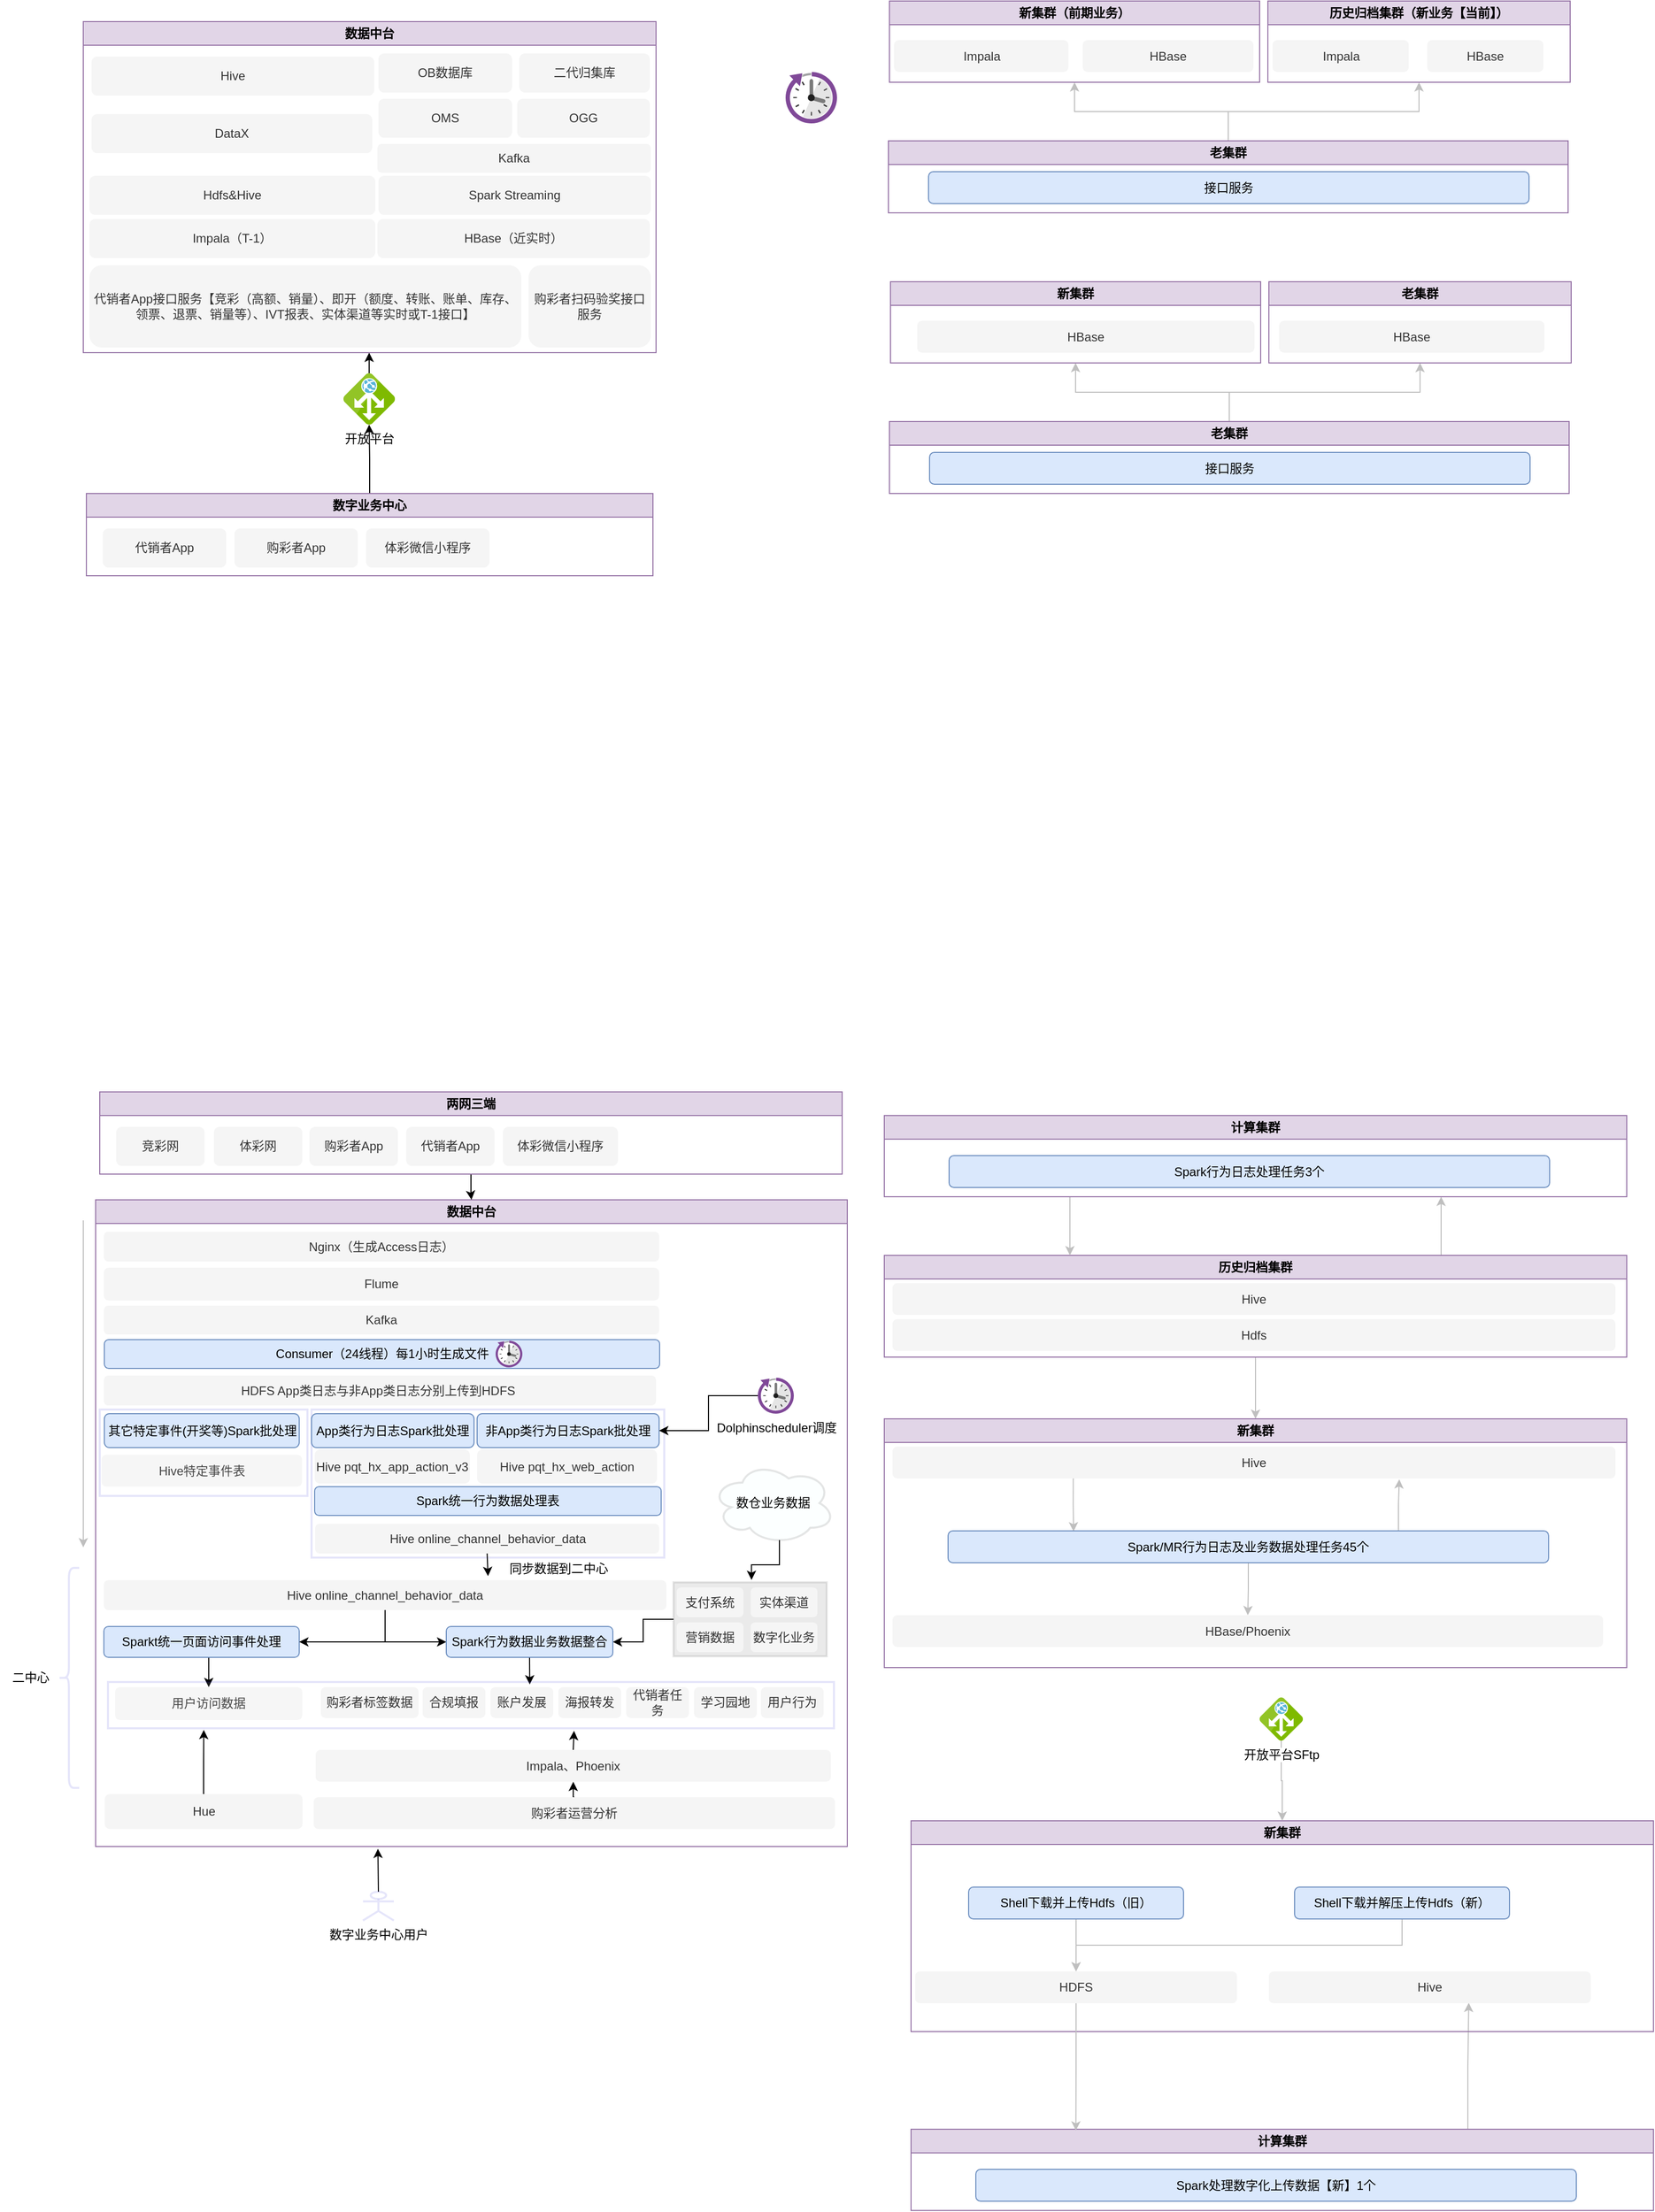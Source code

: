 <mxfile version="20.7.4" type="github">
  <diagram id="_Wh75MOUyomlOcFxmmUr" name="Page-1">
    <mxGraphModel dx="2062" dy="686" grid="0" gridSize="10" guides="1" tooltips="1" connect="1" arrows="1" fold="1" page="1" pageScale="1" pageWidth="827" pageHeight="1169" math="0" shadow="0">
      <root>
        <mxCell id="0" />
        <mxCell id="1" parent="0" />
        <mxCell id="vj4wjHJe30s7SKWgsXGc-9" style="edgeStyle=orthogonalEdgeStyle;rounded=0;orthogonalLoop=1;jettySize=auto;html=1;entryX=0.5;entryY=1;entryDx=0;entryDy=0;" edge="1" parent="1" source="vj4wjHJe30s7SKWgsXGc-1" target="vj4wjHJe30s7SKWgsXGc-6">
          <mxGeometry relative="1" as="geometry" />
        </mxCell>
        <mxCell id="vj4wjHJe30s7SKWgsXGc-1" value="开放平台" style="sketch=0;aspect=fixed;html=1;points=[];align=center;image;fontSize=12;image=img/lib/mscae/Application_Gateway.svg;" vertex="1" parent="1">
          <mxGeometry x="328" y="497" width="50" height="50" as="geometry" />
        </mxCell>
        <mxCell id="vj4wjHJe30s7SKWgsXGc-2" value="" style="sketch=0;aspect=fixed;html=1;points=[];align=center;image;fontSize=12;image=img/lib/mscae/Reservations.svg;" vertex="1" parent="1">
          <mxGeometry x="758" y="204" width="50" height="50" as="geometry" />
        </mxCell>
        <mxCell id="vj4wjHJe30s7SKWgsXGc-5" style="edgeStyle=orthogonalEdgeStyle;rounded=0;orthogonalLoop=1;jettySize=auto;html=1;exitX=0.5;exitY=0;exitDx=0;exitDy=0;" edge="1" parent="1" source="vj4wjHJe30s7SKWgsXGc-3" target="vj4wjHJe30s7SKWgsXGc-1">
          <mxGeometry relative="1" as="geometry">
            <mxPoint x="338.8" y="554.4" as="targetPoint" />
          </mxGeometry>
        </mxCell>
        <mxCell id="vj4wjHJe30s7SKWgsXGc-3" value="数字业务中心" style="swimlane;whiteSpace=wrap;html=1;container=0;fillColor=#e1d5e7;strokeColor=#9673a6;" vertex="1" parent="1">
          <mxGeometry x="78" y="614" width="551" height="80" as="geometry" />
        </mxCell>
        <mxCell id="vj4wjHJe30s7SKWgsXGc-4" value="代销者App" style="rounded=1;whiteSpace=wrap;html=1;strokeColor=none;fillColor=#f5f5f5;fontColor=#333333;" vertex="1" parent="vj4wjHJe30s7SKWgsXGc-3">
          <mxGeometry x="16" y="34" width="120" height="38" as="geometry" />
        </mxCell>
        <mxCell id="vj4wjHJe30s7SKWgsXGc-144" value="购彩者App" style="rounded=1;whiteSpace=wrap;html=1;strokeColor=none;fillColor=#f5f5f5;fontColor=#333333;" vertex="1" parent="vj4wjHJe30s7SKWgsXGc-3">
          <mxGeometry x="144" y="34" width="120" height="38" as="geometry" />
        </mxCell>
        <mxCell id="vj4wjHJe30s7SKWgsXGc-145" value="体彩微信小程序" style="rounded=1;whiteSpace=wrap;html=1;strokeColor=none;fillColor=#f5f5f5;fontColor=#333333;" vertex="1" parent="vj4wjHJe30s7SKWgsXGc-3">
          <mxGeometry x="272" y="34" width="120" height="38" as="geometry" />
        </mxCell>
        <mxCell id="vj4wjHJe30s7SKWgsXGc-6" value="数据中台" style="swimlane;whiteSpace=wrap;html=1;container=0;fillColor=#e1d5e7;strokeColor=#9673a6;" vertex="1" parent="1">
          <mxGeometry x="75" y="155" width="557" height="322" as="geometry" />
        </mxCell>
        <mxCell id="vj4wjHJe30s7SKWgsXGc-7" value="Hive" style="rounded=1;whiteSpace=wrap;html=1;strokeColor=none;fillColor=#f5f5f5;fontColor=#333333;" vertex="1" parent="vj4wjHJe30s7SKWgsXGc-6">
          <mxGeometry x="8" y="34" width="275" height="38" as="geometry" />
        </mxCell>
        <mxCell id="vj4wjHJe30s7SKWgsXGc-8" value="代销者App接口服务【&lt;span&gt;竞彩（高额、销量）、即开（额度、转账、账单、库存、领票、退票、销量等）、&lt;/span&gt;&lt;span lang=&quot;EN-US&quot;&gt;IVT&lt;/span&gt;&lt;span&gt;报表、实体渠道等实时或&lt;/span&gt;&lt;span lang=&quot;EN-US&quot;&gt;T-1&lt;/span&gt;&lt;span&gt;接口】&lt;/span&gt;" style="rounded=1;whiteSpace=wrap;html=1;strokeColor=none;fillColor=#f5f5f5;fontColor=#333333;" vertex="1" parent="vj4wjHJe30s7SKWgsXGc-6">
          <mxGeometry x="6" y="237" width="420" height="80" as="geometry" />
        </mxCell>
        <mxCell id="vj4wjHJe30s7SKWgsXGc-10" value="Impala（T-1）" style="rounded=1;whiteSpace=wrap;html=1;strokeColor=none;fillColor=#f5f5f5;fontColor=#333333;" vertex="1" parent="vj4wjHJe30s7SKWgsXGc-6">
          <mxGeometry x="6" y="192" width="278" height="38" as="geometry" />
        </mxCell>
        <mxCell id="vj4wjHJe30s7SKWgsXGc-11" value="HBase（近实时）" style="rounded=1;whiteSpace=wrap;html=1;strokeColor=none;fillColor=#f5f5f5;fontColor=#333333;" vertex="1" parent="vj4wjHJe30s7SKWgsXGc-6">
          <mxGeometry x="286" y="192" width="265" height="38" as="geometry" />
        </mxCell>
        <mxCell id="vj4wjHJe30s7SKWgsXGc-12" value="OB数据库" style="rounded=1;whiteSpace=wrap;html=1;strokeColor=none;fillColor=#f5f5f5;fontColor=#333333;" vertex="1" parent="vj4wjHJe30s7SKWgsXGc-6">
          <mxGeometry x="287" y="31" width="130" height="38" as="geometry" />
        </mxCell>
        <mxCell id="vj4wjHJe30s7SKWgsXGc-13" value="二代归集库" style="rounded=1;whiteSpace=wrap;html=1;strokeColor=none;fillColor=#f5f5f5;fontColor=#333333;" vertex="1" parent="vj4wjHJe30s7SKWgsXGc-6">
          <mxGeometry x="424" y="31" width="127" height="38" as="geometry" />
        </mxCell>
        <mxCell id="vj4wjHJe30s7SKWgsXGc-14" value="OMS" style="rounded=1;whiteSpace=wrap;html=1;strokeColor=none;fillColor=#f5f5f5;fontColor=#333333;" vertex="1" parent="vj4wjHJe30s7SKWgsXGc-6">
          <mxGeometry x="287" y="75" width="130" height="38" as="geometry" />
        </mxCell>
        <mxCell id="vj4wjHJe30s7SKWgsXGc-15" value="OGG" style="rounded=1;whiteSpace=wrap;html=1;strokeColor=none;fillColor=#f5f5f5;fontColor=#333333;" vertex="1" parent="vj4wjHJe30s7SKWgsXGc-6">
          <mxGeometry x="422" y="75" width="129" height="38" as="geometry" />
        </mxCell>
        <mxCell id="vj4wjHJe30s7SKWgsXGc-16" value="Kafka" style="rounded=1;whiteSpace=wrap;html=1;strokeColor=none;fillColor=#f5f5f5;fontColor=#333333;" vertex="1" parent="vj4wjHJe30s7SKWgsXGc-6">
          <mxGeometry x="286" y="119" width="266" height="28" as="geometry" />
        </mxCell>
        <mxCell id="vj4wjHJe30s7SKWgsXGc-17" value="Spark Streaming" style="rounded=1;whiteSpace=wrap;html=1;strokeColor=none;fillColor=#f5f5f5;fontColor=#333333;" vertex="1" parent="vj4wjHJe30s7SKWgsXGc-6">
          <mxGeometry x="287" y="150" width="265" height="38" as="geometry" />
        </mxCell>
        <mxCell id="vj4wjHJe30s7SKWgsXGc-18" value="Hdfs&amp;amp;Hive" style="rounded=1;whiteSpace=wrap;html=1;strokeColor=none;fillColor=#f5f5f5;fontColor=#333333;" vertex="1" parent="vj4wjHJe30s7SKWgsXGc-6">
          <mxGeometry x="6" y="150" width="278" height="38" as="geometry" />
        </mxCell>
        <mxCell id="vj4wjHJe30s7SKWgsXGc-19" value="DataX" style="rounded=1;whiteSpace=wrap;html=1;strokeColor=none;fillColor=#f5f5f5;fontColor=#333333;" vertex="1" parent="vj4wjHJe30s7SKWgsXGc-6">
          <mxGeometry x="8" y="90" width="273" height="38" as="geometry" />
        </mxCell>
        <mxCell id="vj4wjHJe30s7SKWgsXGc-143" value="购彩者扫码验奖接口服务" style="rounded=1;whiteSpace=wrap;html=1;strokeColor=none;fillColor=#f5f5f5;fontColor=#333333;" vertex="1" parent="vj4wjHJe30s7SKWgsXGc-6">
          <mxGeometry x="433" y="237" width="119" height="80" as="geometry" />
        </mxCell>
        <mxCell id="vj4wjHJe30s7SKWgsXGc-26" value="数据中台" style="swimlane;whiteSpace=wrap;html=1;container=0;fillColor=#e1d5e7;strokeColor=#9673a6;" vertex="1" parent="1">
          <mxGeometry x="87" y="1301" width="731" height="629" as="geometry" />
        </mxCell>
        <mxCell id="vj4wjHJe30s7SKWgsXGc-27" value="Nginx（生成Access日志）" style="rounded=1;whiteSpace=wrap;html=1;strokeColor=none;fillColor=#f5f5f5;fontColor=#333333;" vertex="1" parent="vj4wjHJe30s7SKWgsXGc-26">
          <mxGeometry x="8" y="31" width="540" height="29" as="geometry" />
        </mxCell>
        <mxCell id="vj4wjHJe30s7SKWgsXGc-114" style="edgeStyle=orthogonalEdgeStyle;rounded=0;orthogonalLoop=1;jettySize=auto;html=1;exitX=0.5;exitY=1;exitDx=0;exitDy=0;entryX=0.5;entryY=0;entryDx=0;entryDy=0;" edge="1" parent="vj4wjHJe30s7SKWgsXGc-26" source="vj4wjHJe30s7SKWgsXGc-28" target="vj4wjHJe30s7SKWgsXGc-70">
          <mxGeometry relative="1" as="geometry" />
        </mxCell>
        <mxCell id="vj4wjHJe30s7SKWgsXGc-28" value="Sparkt统一页面访问事件处理" style="rounded=1;whiteSpace=wrap;html=1;strokeColor=#6c8ebf;fillColor=#dae8fc;" vertex="1" parent="vj4wjHJe30s7SKWgsXGc-26">
          <mxGeometry x="8" y="415" width="190" height="30" as="geometry" />
        </mxCell>
        <mxCell id="vj4wjHJe30s7SKWgsXGc-29" value="Hive特定事件表" style="rounded=1;whiteSpace=wrap;html=1;strokeColor=none;fillColor=#f5f5f5;fontColor=#333333;" vertex="1" parent="vj4wjHJe30s7SKWgsXGc-26">
          <mxGeometry x="5.75" y="248" width="195" height="31" as="geometry" />
        </mxCell>
        <mxCell id="vj4wjHJe30s7SKWgsXGc-103" style="edgeStyle=orthogonalEdgeStyle;rounded=0;orthogonalLoop=1;jettySize=auto;html=1;entryX=1;entryY=0.5;entryDx=0;entryDy=0;" edge="1" parent="vj4wjHJe30s7SKWgsXGc-26" source="vj4wjHJe30s7SKWgsXGc-30" target="vj4wjHJe30s7SKWgsXGc-28">
          <mxGeometry relative="1" as="geometry" />
        </mxCell>
        <mxCell id="vj4wjHJe30s7SKWgsXGc-104" style="edgeStyle=orthogonalEdgeStyle;rounded=0;orthogonalLoop=1;jettySize=auto;html=1;exitX=0.5;exitY=1;exitDx=0;exitDy=0;entryX=0;entryY=0.5;entryDx=0;entryDy=0;" edge="1" parent="vj4wjHJe30s7SKWgsXGc-26" source="vj4wjHJe30s7SKWgsXGc-30" target="vj4wjHJe30s7SKWgsXGc-102">
          <mxGeometry relative="1" as="geometry" />
        </mxCell>
        <mxCell id="vj4wjHJe30s7SKWgsXGc-30" value="Hive online_channel_behavior_data" style="rounded=1;whiteSpace=wrap;html=1;strokeColor=none;fillColor=#f5f5f5;fontColor=#333333;" vertex="1" parent="vj4wjHJe30s7SKWgsXGc-26">
          <mxGeometry x="8" y="370" width="547" height="29" as="geometry" />
        </mxCell>
        <mxCell id="vj4wjHJe30s7SKWgsXGc-35" value="Kafka" style="rounded=1;whiteSpace=wrap;html=1;strokeColor=none;fillColor=#f5f5f5;fontColor=#333333;" vertex="1" parent="vj4wjHJe30s7SKWgsXGc-26">
          <mxGeometry x="8" y="103" width="540" height="28" as="geometry" />
        </mxCell>
        <mxCell id="vj4wjHJe30s7SKWgsXGc-60" value="" style="verticalLabelPosition=bottom;verticalAlign=top;html=1;shape=mxgraph.basic.rect;fillColor2=none;strokeWidth=2;size=20;indent=5;strokeColor=#0000CC;opacity=10;" vertex="1" parent="vj4wjHJe30s7SKWgsXGc-26">
          <mxGeometry x="210" y="204" width="343" height="144" as="geometry" />
        </mxCell>
        <mxCell id="vj4wjHJe30s7SKWgsXGc-36" value="App类行为日志Spark批处理" style="rounded=1;whiteSpace=wrap;html=1;strokeColor=#6c8ebf;fillColor=#dae8fc;" vertex="1" parent="vj4wjHJe30s7SKWgsXGc-26">
          <mxGeometry x="210" y="208" width="158" height="33" as="geometry" />
        </mxCell>
        <mxCell id="vj4wjHJe30s7SKWgsXGc-37" value="HDFS App类日志与非App类日志分别上传到HDFS&amp;nbsp;" style="rounded=1;whiteSpace=wrap;html=1;strokeColor=none;fillColor=#f5f5f5;fontColor=#333333;" vertex="1" parent="vj4wjHJe30s7SKWgsXGc-26">
          <mxGeometry x="8" y="171" width="537" height="29" as="geometry" />
        </mxCell>
        <mxCell id="vj4wjHJe30s7SKWgsXGc-46" value="Flume" style="rounded=1;whiteSpace=wrap;html=1;strokeColor=none;fillColor=#f5f5f5;fontColor=#333333;" vertex="1" parent="vj4wjHJe30s7SKWgsXGc-26">
          <mxGeometry x="8" y="66" width="540" height="32" as="geometry" />
        </mxCell>
        <mxCell id="vj4wjHJe30s7SKWgsXGc-47" value="Consumer（24线程）每1小时生成文件" style="rounded=1;whiteSpace=wrap;html=1;strokeColor=#6c8ebf;fillColor=#dae8fc;" vertex="1" parent="vj4wjHJe30s7SKWgsXGc-26">
          <mxGeometry x="8.5" y="136" width="540" height="28" as="geometry" />
        </mxCell>
        <mxCell id="vj4wjHJe30s7SKWgsXGc-20" value="" style="sketch=0;aspect=fixed;html=1;points=[];align=center;image;fontSize=12;image=img/lib/mscae/Reservations.svg;" vertex="1" parent="vj4wjHJe30s7SKWgsXGc-26">
          <mxGeometry x="389" y="137" width="26" height="26" as="geometry" />
        </mxCell>
        <mxCell id="vj4wjHJe30s7SKWgsXGc-48" value="非App类行为日志Spark批处理" style="rounded=1;whiteSpace=wrap;html=1;strokeColor=#6c8ebf;fillColor=#dae8fc;" vertex="1" parent="vj4wjHJe30s7SKWgsXGc-26">
          <mxGeometry x="371" y="208" width="177" height="33" as="geometry" />
        </mxCell>
        <mxCell id="vj4wjHJe30s7SKWgsXGc-59" value="" style="verticalLabelPosition=bottom;verticalAlign=top;html=1;shape=mxgraph.basic.rect;fillColor2=none;strokeWidth=2;size=20;indent=5;strokeColor=#0000CC;opacity=10;" vertex="1" parent="vj4wjHJe30s7SKWgsXGc-26">
          <mxGeometry x="4" y="204" width="202" height="84" as="geometry" />
        </mxCell>
        <mxCell id="vj4wjHJe30s7SKWgsXGc-56" value="其它特定事件(开奖等)Spark批处理" style="rounded=1;whiteSpace=wrap;html=1;strokeColor=#6c8ebf;fillColor=#dae8fc;" vertex="1" parent="vj4wjHJe30s7SKWgsXGc-26">
          <mxGeometry x="8.5" y="208" width="189.5" height="33" as="geometry" />
        </mxCell>
        <mxCell id="vj4wjHJe30s7SKWgsXGc-57" value="Spark统一行为数据处理表" style="rounded=1;whiteSpace=wrap;html=1;strokeColor=#6c8ebf;fillColor=#dae8fc;" vertex="1" parent="vj4wjHJe30s7SKWgsXGc-26">
          <mxGeometry x="213" y="279" width="337" height="28" as="geometry" />
        </mxCell>
        <mxCell id="vj4wjHJe30s7SKWgsXGc-63" value="Hive pqt_hx_app_action_v3" style="rounded=1;whiteSpace=wrap;html=1;strokeColor=none;fillColor=#f5f5f5;fontColor=#333333;" vertex="1" parent="vj4wjHJe30s7SKWgsXGc-26">
          <mxGeometry x="213" y="243" width="151" height="33" as="geometry" />
        </mxCell>
        <mxCell id="vj4wjHJe30s7SKWgsXGc-64" value="Hive pqt_hx_web_action" style="rounded=1;whiteSpace=wrap;html=1;strokeColor=none;fillColor=#f5f5f5;fontColor=#333333;" vertex="1" parent="vj4wjHJe30s7SKWgsXGc-26">
          <mxGeometry x="371" y="243" width="175" height="33" as="geometry" />
        </mxCell>
        <mxCell id="vj4wjHJe30s7SKWgsXGc-68" style="edgeStyle=orthogonalEdgeStyle;rounded=0;orthogonalLoop=1;jettySize=auto;html=1;exitX=0.5;exitY=1;exitDx=0;exitDy=0;entryX=0.683;entryY=-0.14;entryDx=0;entryDy=0;entryPerimeter=0;" edge="1" parent="vj4wjHJe30s7SKWgsXGc-26" source="vj4wjHJe30s7SKWgsXGc-65" target="vj4wjHJe30s7SKWgsXGc-30">
          <mxGeometry relative="1" as="geometry" />
        </mxCell>
        <mxCell id="vj4wjHJe30s7SKWgsXGc-65" value="Hive online_channel_behavior_data" style="rounded=1;whiteSpace=wrap;html=1;strokeColor=none;fillColor=#f5f5f5;fontColor=#333333;" vertex="1" parent="vj4wjHJe30s7SKWgsXGc-26">
          <mxGeometry x="213.5" y="315" width="334.5" height="29" as="geometry" />
        </mxCell>
        <mxCell id="vj4wjHJe30s7SKWgsXGc-52" value="Dolphinscheduler调度" style="sketch=0;aspect=fixed;html=1;points=[];align=center;image;fontSize=12;image=img/lib/mscae/Reservations.svg;strokeColor=default;" vertex="1" parent="vj4wjHJe30s7SKWgsXGc-26">
          <mxGeometry x="644" y="173" width="35" height="35" as="geometry" />
        </mxCell>
        <mxCell id="vj4wjHJe30s7SKWgsXGc-54" value="" style="edgeStyle=orthogonalEdgeStyle;rounded=0;orthogonalLoop=1;jettySize=auto;html=1;" edge="1" parent="vj4wjHJe30s7SKWgsXGc-26" source="vj4wjHJe30s7SKWgsXGc-52" target="vj4wjHJe30s7SKWgsXGc-48">
          <mxGeometry relative="1" as="geometry" />
        </mxCell>
        <mxCell id="vj4wjHJe30s7SKWgsXGc-69" value="同步数据到二中心" style="text;html=1;strokeColor=none;fillColor=none;align=center;verticalAlign=middle;whiteSpace=wrap;rounded=0;strokeWidth=2;opacity=10;" vertex="1" parent="vj4wjHJe30s7SKWgsXGc-26">
          <mxGeometry x="389" y="344" width="123" height="30" as="geometry" />
        </mxCell>
        <mxCell id="vj4wjHJe30s7SKWgsXGc-70" value="用户访问数据" style="rounded=1;whiteSpace=wrap;html=1;strokeColor=none;fillColor=#f5f5f5;fontColor=#333333;" vertex="1" parent="vj4wjHJe30s7SKWgsXGc-26">
          <mxGeometry x="19" y="474" width="182" height="32" as="geometry" />
        </mxCell>
        <mxCell id="vj4wjHJe30s7SKWgsXGc-105" value="" style="edgeStyle=orthogonalEdgeStyle;rounded=0;orthogonalLoop=1;jettySize=auto;html=1;" edge="1" parent="vj4wjHJe30s7SKWgsXGc-26" source="vj4wjHJe30s7SKWgsXGc-71" target="vj4wjHJe30s7SKWgsXGc-102">
          <mxGeometry relative="1" as="geometry" />
        </mxCell>
        <mxCell id="vj4wjHJe30s7SKWgsXGc-71" value="" style="verticalLabelPosition=bottom;verticalAlign=top;html=1;shape=mxgraph.basic.rect;fillColor2=none;strokeWidth=2;size=20;indent=5;strokeColor=#1A1A1A;opacity=10;fillColor=#333333;" vertex="1" parent="vj4wjHJe30s7SKWgsXGc-26">
          <mxGeometry x="562" y="372" width="149" height="72" as="geometry" />
        </mxCell>
        <mxCell id="vj4wjHJe30s7SKWgsXGc-72" value="支付系统" style="rounded=1;whiteSpace=wrap;html=1;strokeColor=none;fillColor=#f5f5f5;fontColor=#333333;" vertex="1" parent="vj4wjHJe30s7SKWgsXGc-26">
          <mxGeometry x="565" y="377" width="65" height="29" as="geometry" />
        </mxCell>
        <mxCell id="vj4wjHJe30s7SKWgsXGc-99" value="实体渠道" style="rounded=1;whiteSpace=wrap;html=1;strokeColor=none;fillColor=#f5f5f5;fontColor=#333333;" vertex="1" parent="vj4wjHJe30s7SKWgsXGc-26">
          <mxGeometry x="637" y="377" width="65" height="29" as="geometry" />
        </mxCell>
        <mxCell id="vj4wjHJe30s7SKWgsXGc-100" value="营销数据" style="rounded=1;whiteSpace=wrap;html=1;strokeColor=none;fillColor=#f5f5f5;fontColor=#333333;" vertex="1" parent="vj4wjHJe30s7SKWgsXGc-26">
          <mxGeometry x="565" y="411" width="65" height="29" as="geometry" />
        </mxCell>
        <mxCell id="vj4wjHJe30s7SKWgsXGc-101" value="数字化业务" style="rounded=1;whiteSpace=wrap;html=1;strokeColor=none;fillColor=#f5f5f5;fontColor=#333333;" vertex="1" parent="vj4wjHJe30s7SKWgsXGc-26">
          <mxGeometry x="637" y="411" width="65" height="29" as="geometry" />
        </mxCell>
        <mxCell id="vj4wjHJe30s7SKWgsXGc-146" style="edgeStyle=orthogonalEdgeStyle;rounded=0;orthogonalLoop=1;jettySize=auto;html=1;exitX=0.5;exitY=1;exitDx=0;exitDy=0;entryX=0.581;entryY=0.052;entryDx=0;entryDy=0;entryPerimeter=0;" edge="1" parent="vj4wjHJe30s7SKWgsXGc-26" source="vj4wjHJe30s7SKWgsXGc-102" target="vj4wjHJe30s7SKWgsXGc-106">
          <mxGeometry relative="1" as="geometry" />
        </mxCell>
        <mxCell id="vj4wjHJe30s7SKWgsXGc-102" value="Spark行为数据业务数据整合" style="rounded=1;whiteSpace=wrap;html=1;strokeColor=#6c8ebf;fillColor=#dae8fc;" vertex="1" parent="vj4wjHJe30s7SKWgsXGc-26">
          <mxGeometry x="341" y="415" width="162" height="30" as="geometry" />
        </mxCell>
        <mxCell id="vj4wjHJe30s7SKWgsXGc-106" value="" style="verticalLabelPosition=bottom;verticalAlign=top;html=1;shape=mxgraph.basic.rect;fillColor2=none;strokeWidth=2;size=20;indent=5;strokeColor=#0000CC;opacity=10;" vertex="1" parent="vj4wjHJe30s7SKWgsXGc-26">
          <mxGeometry x="12" y="469" width="706" height="45" as="geometry" />
        </mxCell>
        <mxCell id="vj4wjHJe30s7SKWgsXGc-108" value="购彩者标签数据" style="rounded=1;whiteSpace=wrap;html=1;strokeColor=none;fillColor=#f5f5f5;fontColor=#333333;" vertex="1" parent="vj4wjHJe30s7SKWgsXGc-26">
          <mxGeometry x="219" y="474" width="95" height="30" as="geometry" />
        </mxCell>
        <mxCell id="vj4wjHJe30s7SKWgsXGc-109" value="合规填报" style="rounded=1;whiteSpace=wrap;html=1;strokeColor=none;fillColor=#f5f5f5;fontColor=#333333;" vertex="1" parent="vj4wjHJe30s7SKWgsXGc-26">
          <mxGeometry x="318" y="474" width="61" height="30" as="geometry" />
        </mxCell>
        <mxCell id="vj4wjHJe30s7SKWgsXGc-110" value="账户发展" style="rounded=1;whiteSpace=wrap;html=1;strokeColor=none;fillColor=#f5f5f5;fontColor=#333333;" vertex="1" parent="vj4wjHJe30s7SKWgsXGc-26">
          <mxGeometry x="384" y="474" width="61" height="30" as="geometry" />
        </mxCell>
        <mxCell id="vj4wjHJe30s7SKWgsXGc-111" value="海报转发" style="rounded=1;whiteSpace=wrap;html=1;strokeColor=none;fillColor=#f5f5f5;fontColor=#333333;" vertex="1" parent="vj4wjHJe30s7SKWgsXGc-26">
          <mxGeometry x="450" y="474" width="61" height="30" as="geometry" />
        </mxCell>
        <mxCell id="vj4wjHJe30s7SKWgsXGc-112" value="代销者任务" style="rounded=1;whiteSpace=wrap;html=1;strokeColor=none;fillColor=#f5f5f5;fontColor=#333333;" vertex="1" parent="vj4wjHJe30s7SKWgsXGc-26">
          <mxGeometry x="516" y="474" width="61" height="30" as="geometry" />
        </mxCell>
        <mxCell id="vj4wjHJe30s7SKWgsXGc-113" value="学习园地" style="rounded=1;whiteSpace=wrap;html=1;strokeColor=none;fillColor=#f5f5f5;fontColor=#333333;" vertex="1" parent="vj4wjHJe30s7SKWgsXGc-26">
          <mxGeometry x="582" y="474" width="61" height="30" as="geometry" />
        </mxCell>
        <mxCell id="vj4wjHJe30s7SKWgsXGc-150" style="edgeStyle=orthogonalEdgeStyle;rounded=0;orthogonalLoop=1;jettySize=auto;html=1;exitX=0.5;exitY=0;exitDx=0;exitDy=0;entryX=0.132;entryY=1.035;entryDx=0;entryDy=0;entryPerimeter=0;" edge="1" parent="vj4wjHJe30s7SKWgsXGc-26" source="vj4wjHJe30s7SKWgsXGc-115" target="vj4wjHJe30s7SKWgsXGc-106">
          <mxGeometry relative="1" as="geometry" />
        </mxCell>
        <mxCell id="vj4wjHJe30s7SKWgsXGc-115" value="Hue" style="rounded=1;whiteSpace=wrap;html=1;strokeColor=none;fillColor=#f5f5f5;fontColor=#333333;" vertex="1" parent="vj4wjHJe30s7SKWgsXGc-26">
          <mxGeometry x="8.75" y="578" width="192.5" height="34" as="geometry" />
        </mxCell>
        <mxCell id="vj4wjHJe30s7SKWgsXGc-151" style="edgeStyle=orthogonalEdgeStyle;rounded=0;orthogonalLoop=1;jettySize=auto;html=1;exitX=0.5;exitY=0;exitDx=0;exitDy=0;entryX=0.5;entryY=1;entryDx=0;entryDy=0;" edge="1" parent="vj4wjHJe30s7SKWgsXGc-26" source="vj4wjHJe30s7SKWgsXGc-116" target="vj4wjHJe30s7SKWgsXGc-148">
          <mxGeometry relative="1" as="geometry" />
        </mxCell>
        <mxCell id="vj4wjHJe30s7SKWgsXGc-116" value="购彩者运营分析" style="rounded=1;whiteSpace=wrap;html=1;strokeColor=none;fillColor=#f5f5f5;fontColor=#333333;" vertex="1" parent="vj4wjHJe30s7SKWgsXGc-26">
          <mxGeometry x="212" y="581" width="507" height="31" as="geometry" />
        </mxCell>
        <mxCell id="vj4wjHJe30s7SKWgsXGc-124" value="用户行为" style="rounded=1;whiteSpace=wrap;html=1;strokeColor=none;fillColor=#f5f5f5;fontColor=#333333;" vertex="1" parent="vj4wjHJe30s7SKWgsXGc-26">
          <mxGeometry x="647" y="474" width="61" height="30" as="geometry" />
        </mxCell>
        <mxCell id="vj4wjHJe30s7SKWgsXGc-129" style="edgeStyle=orthogonalEdgeStyle;rounded=0;orthogonalLoop=1;jettySize=auto;html=1;exitX=0.55;exitY=0.95;exitDx=0;exitDy=0;exitPerimeter=0;entryX=0.509;entryY=-0.032;entryDx=0;entryDy=0;entryPerimeter=0;" edge="1" parent="vj4wjHJe30s7SKWgsXGc-26" source="vj4wjHJe30s7SKWgsXGc-125" target="vj4wjHJe30s7SKWgsXGc-71">
          <mxGeometry relative="1" as="geometry" />
        </mxCell>
        <mxCell id="vj4wjHJe30s7SKWgsXGc-125" value="数仓业务数据" style="ellipse;shape=cloud;whiteSpace=wrap;html=1;strokeColor=#000000;strokeWidth=2;fillColor=#DEFFF8;opacity=10;" vertex="1" parent="vj4wjHJe30s7SKWgsXGc-26">
          <mxGeometry x="599" y="255" width="120" height="80" as="geometry" />
        </mxCell>
        <mxCell id="vj4wjHJe30s7SKWgsXGc-152" style="edgeStyle=orthogonalEdgeStyle;rounded=0;orthogonalLoop=1;jettySize=auto;html=1;exitX=0.5;exitY=0;exitDx=0;exitDy=0;entryX=0.642;entryY=1.056;entryDx=0;entryDy=0;entryPerimeter=0;" edge="1" parent="vj4wjHJe30s7SKWgsXGc-26" source="vj4wjHJe30s7SKWgsXGc-148" target="vj4wjHJe30s7SKWgsXGc-106">
          <mxGeometry relative="1" as="geometry" />
        </mxCell>
        <mxCell id="vj4wjHJe30s7SKWgsXGc-148" value="Impala、Phoenix" style="rounded=1;whiteSpace=wrap;html=1;strokeColor=none;fillColor=#f5f5f5;fontColor=#333333;" vertex="1" parent="vj4wjHJe30s7SKWgsXGc-26">
          <mxGeometry x="214" y="535" width="501" height="31" as="geometry" />
        </mxCell>
        <mxCell id="vj4wjHJe30s7SKWgsXGc-45" style="edgeStyle=orthogonalEdgeStyle;rounded=0;orthogonalLoop=1;jettySize=auto;html=1;exitX=0.5;exitY=1;exitDx=0;exitDy=0;" edge="1" parent="1" source="vj4wjHJe30s7SKWgsXGc-39" target="vj4wjHJe30s7SKWgsXGc-26">
          <mxGeometry relative="1" as="geometry" />
        </mxCell>
        <mxCell id="vj4wjHJe30s7SKWgsXGc-39" value="两网三端" style="swimlane;whiteSpace=wrap;html=1;container=0;fillColor=#e1d5e7;strokeColor=#9673a6;" vertex="1" parent="1">
          <mxGeometry x="91" y="1196" width="722" height="80" as="geometry" />
        </mxCell>
        <mxCell id="vj4wjHJe30s7SKWgsXGc-40" value="竞彩网" style="rounded=1;whiteSpace=wrap;html=1;strokeColor=none;fillColor=#f5f5f5;fontColor=#333333;" vertex="1" parent="vj4wjHJe30s7SKWgsXGc-39">
          <mxGeometry x="16" y="34" width="86" height="38" as="geometry" />
        </mxCell>
        <mxCell id="vj4wjHJe30s7SKWgsXGc-41" value="体彩网" style="rounded=1;whiteSpace=wrap;html=1;strokeColor=none;fillColor=#f5f5f5;fontColor=#333333;" vertex="1" parent="vj4wjHJe30s7SKWgsXGc-39">
          <mxGeometry x="111" y="34" width="86" height="38" as="geometry" />
        </mxCell>
        <mxCell id="vj4wjHJe30s7SKWgsXGc-42" value="购彩者App" style="rounded=1;whiteSpace=wrap;html=1;strokeColor=none;fillColor=#f5f5f5;fontColor=#333333;" vertex="1" parent="vj4wjHJe30s7SKWgsXGc-39">
          <mxGeometry x="204" y="34" width="86" height="38" as="geometry" />
        </mxCell>
        <mxCell id="vj4wjHJe30s7SKWgsXGc-43" value="代销者App" style="rounded=1;whiteSpace=wrap;html=1;strokeColor=none;fillColor=#f5f5f5;fontColor=#333333;" vertex="1" parent="vj4wjHJe30s7SKWgsXGc-39">
          <mxGeometry x="298" y="34" width="86" height="38" as="geometry" />
        </mxCell>
        <mxCell id="vj4wjHJe30s7SKWgsXGc-44" value="体彩微信小程序" style="rounded=1;whiteSpace=wrap;html=1;strokeColor=none;fillColor=#f5f5f5;fontColor=#333333;" vertex="1" parent="vj4wjHJe30s7SKWgsXGc-39">
          <mxGeometry x="392" y="34" width="112" height="38" as="geometry" />
        </mxCell>
        <mxCell id="vj4wjHJe30s7SKWgsXGc-62" value="" style="shape=curlyBracket;whiteSpace=wrap;html=1;rounded=1;labelPosition=left;verticalLabelPosition=middle;align=right;verticalAlign=middle;strokeColor=#0000CC;strokeWidth=2;fillColor=default;opacity=10;" vertex="1" parent="1">
          <mxGeometry x="51" y="1659" width="20" height="214" as="geometry" />
        </mxCell>
        <mxCell id="vj4wjHJe30s7SKWgsXGc-66" value="二中心" style="text;html=1;strokeColor=none;fillColor=none;align=center;verticalAlign=middle;whiteSpace=wrap;rounded=0;strokeWidth=2;opacity=10;" vertex="1" parent="1">
          <mxGeometry x="-6" y="1751" width="60" height="30" as="geometry" />
        </mxCell>
        <mxCell id="vj4wjHJe30s7SKWgsXGc-122" style="edgeStyle=orthogonalEdgeStyle;rounded=0;orthogonalLoop=1;jettySize=auto;html=1;exitX=0.5;exitY=0;exitDx=0;exitDy=0;exitPerimeter=0;" edge="1" parent="1" source="vj4wjHJe30s7SKWgsXGc-121">
          <mxGeometry relative="1" as="geometry">
            <mxPoint x="361.529" y="1932.235" as="targetPoint" />
          </mxGeometry>
        </mxCell>
        <mxCell id="vj4wjHJe30s7SKWgsXGc-121" value="数字业务中心用户" style="shape=umlActor;verticalLabelPosition=bottom;verticalAlign=top;html=1;outlineConnect=0;strokeColor=#0000CC;strokeWidth=2;fillColor=default;opacity=10;" vertex="1" parent="1">
          <mxGeometry x="347" y="1974" width="30" height="28" as="geometry" />
        </mxCell>
        <mxCell id="vj4wjHJe30s7SKWgsXGc-156" value="" style="endArrow=classic;html=1;rounded=0;fillColor=#f5f5f5;strokeColor=#bfbfbf;" edge="1" parent="1">
          <mxGeometry width="50" height="50" relative="1" as="geometry">
            <mxPoint x="75" y="1321" as="sourcePoint" />
            <mxPoint x="75" y="1639" as="targetPoint" />
          </mxGeometry>
        </mxCell>
        <mxCell id="vj4wjHJe30s7SKWgsXGc-171" style="edgeStyle=orthogonalEdgeStyle;rounded=0;orthogonalLoop=1;jettySize=auto;html=1;exitX=0.75;exitY=0;exitDx=0;exitDy=0;entryX=0.75;entryY=1;entryDx=0;entryDy=0;strokeColor=#bfbfbf;" edge="1" parent="1" source="vj4wjHJe30s7SKWgsXGc-157" target="vj4wjHJe30s7SKWgsXGc-167">
          <mxGeometry relative="1" as="geometry" />
        </mxCell>
        <mxCell id="vj4wjHJe30s7SKWgsXGc-175" style="edgeStyle=orthogonalEdgeStyle;rounded=0;orthogonalLoop=1;jettySize=auto;html=1;exitX=0.5;exitY=1;exitDx=0;exitDy=0;strokeColor=#bfbfbf;" edge="1" parent="1" source="vj4wjHJe30s7SKWgsXGc-157" target="vj4wjHJe30s7SKWgsXGc-172">
          <mxGeometry relative="1" as="geometry" />
        </mxCell>
        <mxCell id="vj4wjHJe30s7SKWgsXGc-157" value="历史归档集群" style="swimlane;whiteSpace=wrap;html=1;container=0;fillColor=#e1d5e7;strokeColor=#9673a6;" vertex="1" parent="1">
          <mxGeometry x="854" y="1355" width="722" height="99" as="geometry" />
        </mxCell>
        <mxCell id="vj4wjHJe30s7SKWgsXGc-158" value="Hdfs" style="rounded=1;whiteSpace=wrap;html=1;strokeColor=none;fillColor=#f5f5f5;fontColor=#333333;" vertex="1" parent="vj4wjHJe30s7SKWgsXGc-157">
          <mxGeometry x="8" y="62" width="703" height="31" as="geometry" />
        </mxCell>
        <mxCell id="vj4wjHJe30s7SKWgsXGc-166" value="Hive" style="rounded=1;whiteSpace=wrap;html=1;strokeColor=none;fillColor=#f5f5f5;fontColor=#333333;" vertex="1" parent="vj4wjHJe30s7SKWgsXGc-157">
          <mxGeometry x="8" y="27" width="703" height="31" as="geometry" />
        </mxCell>
        <mxCell id="vj4wjHJe30s7SKWgsXGc-170" style="edgeStyle=orthogonalEdgeStyle;rounded=0;orthogonalLoop=1;jettySize=auto;html=1;exitX=0.25;exitY=1;exitDx=0;exitDy=0;entryX=0.25;entryY=0;entryDx=0;entryDy=0;strokeColor=#bfbfbf;" edge="1" parent="1" source="vj4wjHJe30s7SKWgsXGc-167" target="vj4wjHJe30s7SKWgsXGc-157">
          <mxGeometry relative="1" as="geometry" />
        </mxCell>
        <mxCell id="vj4wjHJe30s7SKWgsXGc-167" value="计算集群" style="swimlane;whiteSpace=wrap;html=1;container=0;fillColor=#e1d5e7;strokeColor=#9673a6;startSize=23;" vertex="1" parent="1">
          <mxGeometry x="854" y="1219" width="722" height="79" as="geometry" />
        </mxCell>
        <mxCell id="vj4wjHJe30s7SKWgsXGc-168" value="Spark行为日志处理任务3个" style="rounded=1;whiteSpace=wrap;html=1;strokeColor=#6c8ebf;fillColor=#dae8fc;" vertex="1" parent="vj4wjHJe30s7SKWgsXGc-167">
          <mxGeometry x="63" y="39" width="584" height="31" as="geometry" />
        </mxCell>
        <mxCell id="vj4wjHJe30s7SKWgsXGc-172" value="新集群" style="swimlane;whiteSpace=wrap;html=1;container=0;fillColor=#e1d5e7;strokeColor=#9673a6;" vertex="1" parent="1">
          <mxGeometry x="854" y="1514" width="722" height="242" as="geometry" />
        </mxCell>
        <mxCell id="vj4wjHJe30s7SKWgsXGc-177" style="edgeStyle=orthogonalEdgeStyle;rounded=0;orthogonalLoop=1;jettySize=auto;html=1;exitX=0.25;exitY=1;exitDx=0;exitDy=0;entryX=0.209;entryY=0.019;entryDx=0;entryDy=0;entryPerimeter=0;strokeColor=#bfbfbf;" edge="1" parent="vj4wjHJe30s7SKWgsXGc-172" source="vj4wjHJe30s7SKWgsXGc-174" target="vj4wjHJe30s7SKWgsXGc-176">
          <mxGeometry relative="1" as="geometry" />
        </mxCell>
        <mxCell id="vj4wjHJe30s7SKWgsXGc-174" value="Hive" style="rounded=1;whiteSpace=wrap;html=1;strokeColor=none;fillColor=#f5f5f5;fontColor=#333333;" vertex="1" parent="vj4wjHJe30s7SKWgsXGc-172">
          <mxGeometry x="8" y="27" width="703" height="31" as="geometry" />
        </mxCell>
        <mxCell id="vj4wjHJe30s7SKWgsXGc-178" style="edgeStyle=orthogonalEdgeStyle;rounded=0;orthogonalLoop=1;jettySize=auto;html=1;exitX=0.75;exitY=0;exitDx=0;exitDy=0;entryX=0.701;entryY=1.027;entryDx=0;entryDy=0;entryPerimeter=0;strokeColor=#bfbfbf;" edge="1" parent="vj4wjHJe30s7SKWgsXGc-172" source="vj4wjHJe30s7SKWgsXGc-176" target="vj4wjHJe30s7SKWgsXGc-174">
          <mxGeometry relative="1" as="geometry" />
        </mxCell>
        <mxCell id="vj4wjHJe30s7SKWgsXGc-180" style="edgeStyle=orthogonalEdgeStyle;rounded=0;orthogonalLoop=1;jettySize=auto;html=1;exitX=0.5;exitY=1;exitDx=0;exitDy=0;entryX=0.5;entryY=0;entryDx=0;entryDy=0;strokeColor=#bfbfbf;" edge="1" parent="vj4wjHJe30s7SKWgsXGc-172" source="vj4wjHJe30s7SKWgsXGc-176" target="vj4wjHJe30s7SKWgsXGc-179">
          <mxGeometry relative="1" as="geometry" />
        </mxCell>
        <mxCell id="vj4wjHJe30s7SKWgsXGc-176" value="Spark/MR行为日志及业务数据处理任务45个" style="rounded=1;whiteSpace=wrap;html=1;strokeColor=#6c8ebf;fillColor=#dae8fc;" vertex="1" parent="vj4wjHJe30s7SKWgsXGc-172">
          <mxGeometry x="62" y="109" width="584" height="31" as="geometry" />
        </mxCell>
        <mxCell id="vj4wjHJe30s7SKWgsXGc-179" value="HBase/Phoenix" style="rounded=1;whiteSpace=wrap;html=1;strokeColor=none;fillColor=#f5f5f5;fontColor=#333333;" vertex="1" parent="vj4wjHJe30s7SKWgsXGc-172">
          <mxGeometry x="8" y="191" width="691" height="31" as="geometry" />
        </mxCell>
        <mxCell id="vj4wjHJe30s7SKWgsXGc-198" style="edgeStyle=orthogonalEdgeStyle;rounded=0;orthogonalLoop=1;jettySize=auto;html=1;exitX=0.75;exitY=0;exitDx=0;exitDy=0;entryX=0.621;entryY=0.984;entryDx=0;entryDy=0;entryPerimeter=0;strokeColor=#bfbfbf;" edge="1" parent="1" source="vj4wjHJe30s7SKWgsXGc-187" target="vj4wjHJe30s7SKWgsXGc-196">
          <mxGeometry relative="1" as="geometry" />
        </mxCell>
        <mxCell id="vj4wjHJe30s7SKWgsXGc-187" value="计算集群" style="swimlane;whiteSpace=wrap;html=1;container=0;fillColor=#e1d5e7;strokeColor=#9673a6;startSize=23;" vertex="1" parent="1">
          <mxGeometry x="880" y="2205" width="722" height="79" as="geometry" />
        </mxCell>
        <mxCell id="vj4wjHJe30s7SKWgsXGc-188" value="Spark处理数字化上传数据【新】1个" style="rounded=1;whiteSpace=wrap;html=1;strokeColor=#6c8ebf;fillColor=#dae8fc;" vertex="1" parent="vj4wjHJe30s7SKWgsXGc-187">
          <mxGeometry x="63" y="39" width="584" height="31" as="geometry" />
        </mxCell>
        <mxCell id="vj4wjHJe30s7SKWgsXGc-189" value="新集群" style="swimlane;whiteSpace=wrap;html=1;container=0;fillColor=#e1d5e7;strokeColor=#9673a6;" vertex="1" parent="1">
          <mxGeometry x="880" y="1905" width="722" height="205" as="geometry" />
        </mxCell>
        <mxCell id="vj4wjHJe30s7SKWgsXGc-193" style="edgeStyle=orthogonalEdgeStyle;rounded=0;orthogonalLoop=1;jettySize=auto;html=1;exitX=0.5;exitY=1;exitDx=0;exitDy=0;entryX=0.5;entryY=0;entryDx=0;entryDy=0;strokeColor=#bfbfbf;" edge="1" parent="vj4wjHJe30s7SKWgsXGc-189" source="vj4wjHJe30s7SKWgsXGc-194" target="vj4wjHJe30s7SKWgsXGc-195">
          <mxGeometry relative="1" as="geometry" />
        </mxCell>
        <mxCell id="vj4wjHJe30s7SKWgsXGc-194" value="Shell下载并上传Hdfs（旧）" style="rounded=1;whiteSpace=wrap;html=1;strokeColor=#6c8ebf;fillColor=#dae8fc;" vertex="1" parent="vj4wjHJe30s7SKWgsXGc-189">
          <mxGeometry x="56" y="64.5" width="209" height="31" as="geometry" />
        </mxCell>
        <mxCell id="vj4wjHJe30s7SKWgsXGc-195" value="HDFS" style="rounded=1;whiteSpace=wrap;html=1;strokeColor=none;fillColor=#f5f5f5;fontColor=#333333;" vertex="1" parent="vj4wjHJe30s7SKWgsXGc-189">
          <mxGeometry x="4" y="146.5" width="313" height="31" as="geometry" />
        </mxCell>
        <mxCell id="vj4wjHJe30s7SKWgsXGc-196" value="Hive" style="rounded=1;whiteSpace=wrap;html=1;strokeColor=none;fillColor=#f5f5f5;fontColor=#333333;" vertex="1" parent="vj4wjHJe30s7SKWgsXGc-189">
          <mxGeometry x="348" y="146.5" width="313" height="31" as="geometry" />
        </mxCell>
        <mxCell id="vj4wjHJe30s7SKWgsXGc-203" style="edgeStyle=orthogonalEdgeStyle;rounded=0;orthogonalLoop=1;jettySize=auto;html=1;exitX=0.5;exitY=1;exitDx=0;exitDy=0;entryX=0.5;entryY=0;entryDx=0;entryDy=0;strokeColor=#bfbfbf;" edge="1" parent="vj4wjHJe30s7SKWgsXGc-189" source="vj4wjHJe30s7SKWgsXGc-202" target="vj4wjHJe30s7SKWgsXGc-195">
          <mxGeometry relative="1" as="geometry" />
        </mxCell>
        <mxCell id="vj4wjHJe30s7SKWgsXGc-202" value="Shell下载并解压上传Hdfs（新）" style="rounded=1;whiteSpace=wrap;html=1;strokeColor=#6c8ebf;fillColor=#dae8fc;" vertex="1" parent="vj4wjHJe30s7SKWgsXGc-189">
          <mxGeometry x="373" y="64.5" width="209" height="31" as="geometry" />
        </mxCell>
        <mxCell id="vj4wjHJe30s7SKWgsXGc-199" style="edgeStyle=orthogonalEdgeStyle;rounded=0;orthogonalLoop=1;jettySize=auto;html=1;exitX=0.5;exitY=1;exitDx=0;exitDy=0;entryX=0.222;entryY=0.016;entryDx=0;entryDy=0;entryPerimeter=0;strokeColor=#bfbfbf;" edge="1" parent="1" source="vj4wjHJe30s7SKWgsXGc-195" target="vj4wjHJe30s7SKWgsXGc-187">
          <mxGeometry relative="1" as="geometry" />
        </mxCell>
        <mxCell id="vj4wjHJe30s7SKWgsXGc-201" style="edgeStyle=orthogonalEdgeStyle;rounded=0;orthogonalLoop=1;jettySize=auto;html=1;strokeColor=#bfbfbf;" edge="1" parent="1" source="vj4wjHJe30s7SKWgsXGc-200" target="vj4wjHJe30s7SKWgsXGc-189">
          <mxGeometry relative="1" as="geometry">
            <mxPoint x="1208" y="1857.059" as="targetPoint" />
          </mxGeometry>
        </mxCell>
        <mxCell id="vj4wjHJe30s7SKWgsXGc-200" value="开放平台SFtp" style="sketch=0;aspect=fixed;html=1;points=[];align=center;image;fontSize=12;image=img/lib/mscae/Application_Gateway.svg;" vertex="1" parent="1">
          <mxGeometry x="1219" y="1785" width="42" height="42" as="geometry" />
        </mxCell>
        <mxCell id="vj4wjHJe30s7SKWgsXGc-222" style="edgeStyle=orthogonalEdgeStyle;rounded=0;orthogonalLoop=1;jettySize=auto;html=1;exitX=0.5;exitY=0;exitDx=0;exitDy=0;entryX=0.5;entryY=1;entryDx=0;entryDy=0;strokeColor=#bfbfbf;" edge="1" parent="1" source="vj4wjHJe30s7SKWgsXGc-212" target="vj4wjHJe30s7SKWgsXGc-216">
          <mxGeometry relative="1" as="geometry" />
        </mxCell>
        <mxCell id="vj4wjHJe30s7SKWgsXGc-223" style="edgeStyle=orthogonalEdgeStyle;rounded=0;orthogonalLoop=1;jettySize=auto;html=1;exitX=0.5;exitY=0;exitDx=0;exitDy=0;entryX=0.5;entryY=1;entryDx=0;entryDy=0;strokeColor=#bfbfbf;" edge="1" parent="1" source="vj4wjHJe30s7SKWgsXGc-212" target="vj4wjHJe30s7SKWgsXGc-219">
          <mxGeometry relative="1" as="geometry" />
        </mxCell>
        <mxCell id="vj4wjHJe30s7SKWgsXGc-212" value="老集群" style="swimlane;whiteSpace=wrap;html=1;container=0;fillColor=#e1d5e7;strokeColor=#9673a6;" vertex="1" parent="1">
          <mxGeometry x="858" y="271" width="661" height="70" as="geometry" />
        </mxCell>
        <mxCell id="vj4wjHJe30s7SKWgsXGc-217" value="接口服务" style="rounded=1;whiteSpace=wrap;html=1;strokeColor=#6c8ebf;fillColor=#dae8fc;" vertex="1" parent="vj4wjHJe30s7SKWgsXGc-212">
          <mxGeometry x="39" y="30" width="584" height="31" as="geometry" />
        </mxCell>
        <mxCell id="vj4wjHJe30s7SKWgsXGc-216" value="新集群（前期业务）" style="swimlane;whiteSpace=wrap;html=1;container=0;fillColor=#e1d5e7;strokeColor=#9673a6;startSize=23;" vertex="1" parent="1">
          <mxGeometry x="859" y="135" width="360" height="79" as="geometry" />
        </mxCell>
        <mxCell id="vj4wjHJe30s7SKWgsXGc-214" value="Impala" style="rounded=1;whiteSpace=wrap;html=1;strokeColor=none;fillColor=#f5f5f5;fontColor=#333333;" vertex="1" parent="vj4wjHJe30s7SKWgsXGc-216">
          <mxGeometry x="4.5" y="38" width="169.5" height="31" as="geometry" />
        </mxCell>
        <mxCell id="vj4wjHJe30s7SKWgsXGc-218" value="HBase" style="rounded=1;whiteSpace=wrap;html=1;strokeColor=none;fillColor=#f5f5f5;fontColor=#333333;" vertex="1" parent="vj4wjHJe30s7SKWgsXGc-216">
          <mxGeometry x="188" y="38" width="166" height="31" as="geometry" />
        </mxCell>
        <mxCell id="vj4wjHJe30s7SKWgsXGc-219" value="历史归档集群（新业务【当前】）" style="swimlane;whiteSpace=wrap;html=1;container=0;fillColor=#e1d5e7;strokeColor=#9673a6;startSize=23;" vertex="1" parent="1">
          <mxGeometry x="1227" y="135" width="294" height="79" as="geometry" />
        </mxCell>
        <mxCell id="vj4wjHJe30s7SKWgsXGc-220" value="Impala" style="rounded=1;whiteSpace=wrap;html=1;strokeColor=none;fillColor=#f5f5f5;fontColor=#333333;" vertex="1" parent="vj4wjHJe30s7SKWgsXGc-219">
          <mxGeometry x="4.5" y="38" width="132.5" height="31" as="geometry" />
        </mxCell>
        <mxCell id="vj4wjHJe30s7SKWgsXGc-221" value="HBase" style="rounded=1;whiteSpace=wrap;html=1;strokeColor=none;fillColor=#f5f5f5;fontColor=#333333;" vertex="1" parent="vj4wjHJe30s7SKWgsXGc-219">
          <mxGeometry x="155" y="38" width="113" height="31" as="geometry" />
        </mxCell>
        <mxCell id="vj4wjHJe30s7SKWgsXGc-224" style="edgeStyle=orthogonalEdgeStyle;rounded=0;orthogonalLoop=1;jettySize=auto;html=1;exitX=0.5;exitY=0;exitDx=0;exitDy=0;entryX=0.5;entryY=1;entryDx=0;entryDy=0;strokeColor=#bfbfbf;" edge="1" parent="1" source="vj4wjHJe30s7SKWgsXGc-226" target="vj4wjHJe30s7SKWgsXGc-228">
          <mxGeometry relative="1" as="geometry" />
        </mxCell>
        <mxCell id="vj4wjHJe30s7SKWgsXGc-225" style="edgeStyle=orthogonalEdgeStyle;rounded=0;orthogonalLoop=1;jettySize=auto;html=1;exitX=0.5;exitY=0;exitDx=0;exitDy=0;entryX=0.5;entryY=1;entryDx=0;entryDy=0;strokeColor=#bfbfbf;" edge="1" parent="1" source="vj4wjHJe30s7SKWgsXGc-226" target="vj4wjHJe30s7SKWgsXGc-231">
          <mxGeometry relative="1" as="geometry" />
        </mxCell>
        <mxCell id="vj4wjHJe30s7SKWgsXGc-226" value="老集群" style="swimlane;whiteSpace=wrap;html=1;container=0;fillColor=#e1d5e7;strokeColor=#9673a6;" vertex="1" parent="1">
          <mxGeometry x="859" y="544" width="661" height="70" as="geometry" />
        </mxCell>
        <mxCell id="vj4wjHJe30s7SKWgsXGc-227" value="接口服务" style="rounded=1;whiteSpace=wrap;html=1;strokeColor=#6c8ebf;fillColor=#dae8fc;" vertex="1" parent="vj4wjHJe30s7SKWgsXGc-226">
          <mxGeometry x="39" y="30" width="584" height="31" as="geometry" />
        </mxCell>
        <mxCell id="vj4wjHJe30s7SKWgsXGc-228" value="新集群" style="swimlane;whiteSpace=wrap;html=1;container=0;fillColor=#e1d5e7;strokeColor=#9673a6;startSize=23;" vertex="1" parent="1">
          <mxGeometry x="860" y="408" width="360" height="79" as="geometry" />
        </mxCell>
        <mxCell id="vj4wjHJe30s7SKWgsXGc-230" value="HBase" style="rounded=1;whiteSpace=wrap;html=1;strokeColor=none;fillColor=#f5f5f5;fontColor=#333333;" vertex="1" parent="vj4wjHJe30s7SKWgsXGc-228">
          <mxGeometry x="26" y="38" width="328" height="31" as="geometry" />
        </mxCell>
        <mxCell id="vj4wjHJe30s7SKWgsXGc-231" value="老集群" style="swimlane;whiteSpace=wrap;html=1;container=0;fillColor=#e1d5e7;strokeColor=#9673a6;startSize=23;" vertex="1" parent="1">
          <mxGeometry x="1228" y="408" width="294" height="79" as="geometry" />
        </mxCell>
        <mxCell id="vj4wjHJe30s7SKWgsXGc-233" value="HBase" style="rounded=1;whiteSpace=wrap;html=1;strokeColor=none;fillColor=#f5f5f5;fontColor=#333333;" vertex="1" parent="vj4wjHJe30s7SKWgsXGc-231">
          <mxGeometry x="10" y="38" width="258" height="31" as="geometry" />
        </mxCell>
      </root>
    </mxGraphModel>
  </diagram>
</mxfile>
